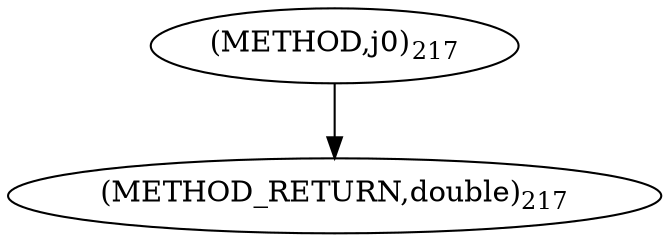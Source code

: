 digraph "j0" {  
"20581" [label = <(METHOD,j0)<SUB>217</SUB>> ]
"20583" [label = <(METHOD_RETURN,double)<SUB>217</SUB>> ]
  "20581" -> "20583" 
}

